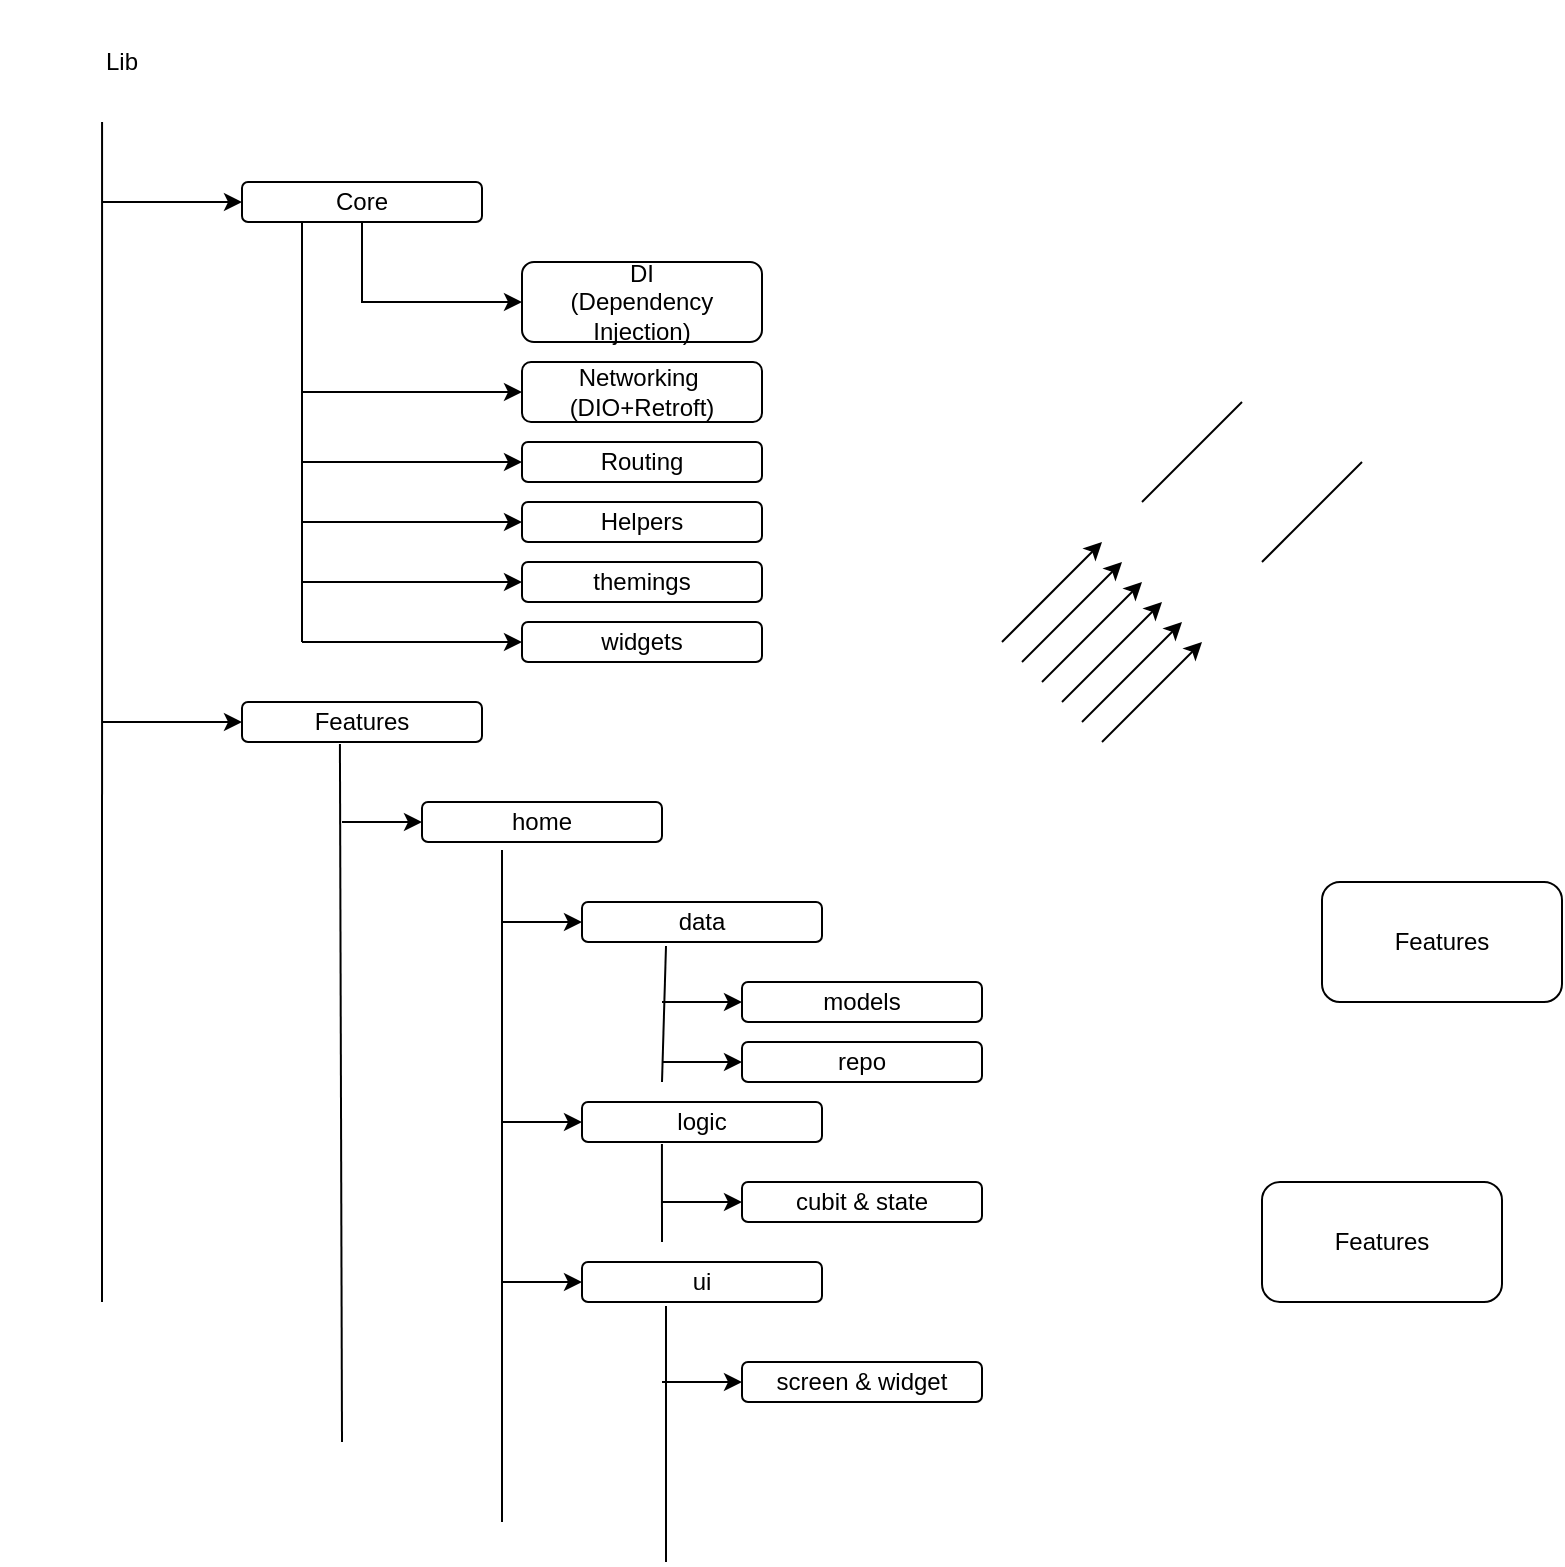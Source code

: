<mxfile version="24.3.1" type="device">
  <diagram name="Page-1" id="Bxei3aPrLeC2Twklt-ty">
    <mxGraphModel dx="1120" dy="500" grid="1" gridSize="10" guides="1" tooltips="1" connect="1" arrows="1" fold="1" page="1" pageScale="1" pageWidth="850" pageHeight="1100" math="0" shadow="0">
      <root>
        <mxCell id="0" />
        <mxCell id="1" parent="0" />
        <mxCell id="AnCnLKGEOdJfXO4lwvP3-1" value="Lib" style="whiteSpace=wrap;html=1;strokeColor=#FFFFFF;" vertex="1" parent="1">
          <mxGeometry x="30" y="20" width="120" height="60" as="geometry" />
        </mxCell>
        <mxCell id="AnCnLKGEOdJfXO4lwvP3-4" value="DI&lt;div&gt;(Dependency Injection)&lt;/div&gt;" style="rounded=1;whiteSpace=wrap;html=1;" vertex="1" parent="1">
          <mxGeometry x="290" y="150" width="120" height="40" as="geometry" />
        </mxCell>
        <mxCell id="AnCnLKGEOdJfXO4lwvP3-5" value="Networking&amp;nbsp;&lt;div&gt;(DIO+Retroft)&lt;/div&gt;" style="rounded=1;whiteSpace=wrap;html=1;" vertex="1" parent="1">
          <mxGeometry x="290" y="200" width="120" height="30" as="geometry" />
        </mxCell>
        <mxCell id="AnCnLKGEOdJfXO4lwvP3-6" value="Routing" style="rounded=1;whiteSpace=wrap;html=1;" vertex="1" parent="1">
          <mxGeometry x="290" y="240" width="120" height="20" as="geometry" />
        </mxCell>
        <mxCell id="AnCnLKGEOdJfXO4lwvP3-7" value="Features" style="rounded=1;whiteSpace=wrap;html=1;" vertex="1" parent="1">
          <mxGeometry x="150" y="370" width="120" height="20" as="geometry" />
        </mxCell>
        <mxCell id="AnCnLKGEOdJfXO4lwvP3-8" value="Helpers" style="rounded=1;whiteSpace=wrap;html=1;" vertex="1" parent="1">
          <mxGeometry x="290" y="270" width="120" height="20" as="geometry" />
        </mxCell>
        <mxCell id="AnCnLKGEOdJfXO4lwvP3-9" value="&lt;div&gt;widgets&lt;/div&gt;" style="rounded=1;whiteSpace=wrap;html=1;" vertex="1" parent="1">
          <mxGeometry x="290" y="330" width="120" height="20" as="geometry" />
        </mxCell>
        <mxCell id="AnCnLKGEOdJfXO4lwvP3-14" style="edgeStyle=orthogonalEdgeStyle;rounded=0;orthogonalLoop=1;jettySize=auto;html=1;exitX=0.5;exitY=1;exitDx=0;exitDy=0;entryX=0;entryY=0.5;entryDx=0;entryDy=0;" edge="1" parent="1" source="AnCnLKGEOdJfXO4lwvP3-10" target="AnCnLKGEOdJfXO4lwvP3-4">
          <mxGeometry relative="1" as="geometry" />
        </mxCell>
        <mxCell id="AnCnLKGEOdJfXO4lwvP3-10" value="Core" style="rounded=1;whiteSpace=wrap;html=1;" vertex="1" parent="1">
          <mxGeometry x="150" y="110" width="120" height="20" as="geometry" />
        </mxCell>
        <mxCell id="AnCnLKGEOdJfXO4lwvP3-11" value="themings" style="rounded=1;whiteSpace=wrap;html=1;" vertex="1" parent="1">
          <mxGeometry x="290" y="300" width="120" height="20" as="geometry" />
        </mxCell>
        <mxCell id="AnCnLKGEOdJfXO4lwvP3-15" value="" style="endArrow=none;html=1;rounded=0;entryX=0.25;entryY=1;entryDx=0;entryDy=0;" edge="1" parent="1" target="AnCnLKGEOdJfXO4lwvP3-10">
          <mxGeometry width="50" height="50" relative="1" as="geometry">
            <mxPoint x="180" y="340" as="sourcePoint" />
            <mxPoint x="450" y="160" as="targetPoint" />
          </mxGeometry>
        </mxCell>
        <mxCell id="AnCnLKGEOdJfXO4lwvP3-16" value="" style="endArrow=classic;html=1;rounded=0;entryX=0;entryY=0.5;entryDx=0;entryDy=0;" edge="1" parent="1" target="AnCnLKGEOdJfXO4lwvP3-5">
          <mxGeometry width="50" height="50" relative="1" as="geometry">
            <mxPoint x="180" y="215" as="sourcePoint" />
            <mxPoint x="230" y="170" as="targetPoint" />
          </mxGeometry>
        </mxCell>
        <mxCell id="AnCnLKGEOdJfXO4lwvP3-17" value="" style="endArrow=classic;html=1;rounded=0;entryX=0;entryY=0.5;entryDx=0;entryDy=0;" edge="1" parent="1" target="AnCnLKGEOdJfXO4lwvP3-6">
          <mxGeometry width="50" height="50" relative="1" as="geometry">
            <mxPoint x="180" y="250" as="sourcePoint" />
            <mxPoint x="460" y="170" as="targetPoint" />
          </mxGeometry>
        </mxCell>
        <mxCell id="AnCnLKGEOdJfXO4lwvP3-18" value="" style="endArrow=classic;html=1;rounded=0;entryX=0;entryY=0.5;entryDx=0;entryDy=0;" edge="1" parent="1" target="AnCnLKGEOdJfXO4lwvP3-8">
          <mxGeometry width="50" height="50" relative="1" as="geometry">
            <mxPoint x="180" y="280" as="sourcePoint" />
            <mxPoint x="470" y="180" as="targetPoint" />
          </mxGeometry>
        </mxCell>
        <mxCell id="AnCnLKGEOdJfXO4lwvP3-19" value="" style="endArrow=classic;html=1;rounded=0;entryX=0;entryY=0.5;entryDx=0;entryDy=0;" edge="1" parent="1" target="AnCnLKGEOdJfXO4lwvP3-11">
          <mxGeometry width="50" height="50" relative="1" as="geometry">
            <mxPoint x="180" y="310" as="sourcePoint" />
            <mxPoint x="480" y="190" as="targetPoint" />
          </mxGeometry>
        </mxCell>
        <mxCell id="AnCnLKGEOdJfXO4lwvP3-20" value="" style="endArrow=classic;html=1;rounded=0;entryX=0;entryY=0.5;entryDx=0;entryDy=0;" edge="1" parent="1" target="AnCnLKGEOdJfXO4lwvP3-9">
          <mxGeometry width="50" height="50" relative="1" as="geometry">
            <mxPoint x="180" y="340" as="sourcePoint" />
            <mxPoint x="490" y="200" as="targetPoint" />
          </mxGeometry>
        </mxCell>
        <mxCell id="AnCnLKGEOdJfXO4lwvP3-21" value="" style="endArrow=classic;html=1;rounded=0;entryX=0;entryY=0.5;entryDx=0;entryDy=0;" edge="1" parent="1" target="AnCnLKGEOdJfXO4lwvP3-10">
          <mxGeometry width="50" height="50" relative="1" as="geometry">
            <mxPoint x="80" y="120" as="sourcePoint" />
            <mxPoint x="500" y="210" as="targetPoint" />
          </mxGeometry>
        </mxCell>
        <mxCell id="AnCnLKGEOdJfXO4lwvP3-22" value="" style="endArrow=classic;html=1;rounded=0;entryX=0;entryY=0.5;entryDx=0;entryDy=0;" edge="1" parent="1" target="AnCnLKGEOdJfXO4lwvP3-7">
          <mxGeometry width="50" height="50" relative="1" as="geometry">
            <mxPoint x="80" y="380" as="sourcePoint" />
            <mxPoint x="510" y="220" as="targetPoint" />
          </mxGeometry>
        </mxCell>
        <mxCell id="AnCnLKGEOdJfXO4lwvP3-23" value="" style="endArrow=classic;html=1;rounded=0;" edge="1" parent="1" target="AnCnLKGEOdJfXO4lwvP3-29">
          <mxGeometry width="50" height="50" relative="1" as="geometry">
            <mxPoint x="200" y="430" as="sourcePoint" />
            <mxPoint x="520" y="230" as="targetPoint" />
          </mxGeometry>
        </mxCell>
        <mxCell id="AnCnLKGEOdJfXO4lwvP3-24" value="" style="endArrow=classic;html=1;rounded=0;entryX=0;entryY=0.5;entryDx=0;entryDy=0;" edge="1" parent="1" target="AnCnLKGEOdJfXO4lwvP3-28">
          <mxGeometry width="50" height="50" relative="1" as="geometry">
            <mxPoint x="280" y="480" as="sourcePoint" />
            <mxPoint x="530" y="240" as="targetPoint" />
          </mxGeometry>
        </mxCell>
        <mxCell id="AnCnLKGEOdJfXO4lwvP3-25" value="" style="endArrow=classic;html=1;rounded=0;" edge="1" parent="1" target="AnCnLKGEOdJfXO4lwvP3-34">
          <mxGeometry width="50" height="50" relative="1" as="geometry">
            <mxPoint x="280" y="580" as="sourcePoint" />
            <mxPoint x="540" y="250" as="targetPoint" />
          </mxGeometry>
        </mxCell>
        <mxCell id="AnCnLKGEOdJfXO4lwvP3-26" value="" style="endArrow=classic;html=1;rounded=0;" edge="1" parent="1" target="AnCnLKGEOdJfXO4lwvP3-33">
          <mxGeometry width="50" height="50" relative="1" as="geometry">
            <mxPoint x="280" y="660" as="sourcePoint" />
            <mxPoint x="550" y="260" as="targetPoint" />
          </mxGeometry>
        </mxCell>
        <mxCell id="AnCnLKGEOdJfXO4lwvP3-27" value="" style="endArrow=classic;html=1;rounded=0;" edge="1" parent="1" target="AnCnLKGEOdJfXO4lwvP3-32">
          <mxGeometry width="50" height="50" relative="1" as="geometry">
            <mxPoint x="360" y="520" as="sourcePoint" />
            <mxPoint x="560" y="270" as="targetPoint" />
          </mxGeometry>
        </mxCell>
        <mxCell id="AnCnLKGEOdJfXO4lwvP3-28" value="data" style="rounded=1;whiteSpace=wrap;html=1;" vertex="1" parent="1">
          <mxGeometry x="320" y="470" width="120" height="20" as="geometry" />
        </mxCell>
        <mxCell id="AnCnLKGEOdJfXO4lwvP3-29" value="home" style="rounded=1;whiteSpace=wrap;html=1;" vertex="1" parent="1">
          <mxGeometry x="240" y="420" width="120" height="20" as="geometry" />
        </mxCell>
        <mxCell id="AnCnLKGEOdJfXO4lwvP3-30" value="repo" style="rounded=1;whiteSpace=wrap;html=1;" vertex="1" parent="1">
          <mxGeometry x="400" y="540" width="120" height="20" as="geometry" />
        </mxCell>
        <mxCell id="AnCnLKGEOdJfXO4lwvP3-31" value="Features" style="rounded=1;whiteSpace=wrap;html=1;" vertex="1" parent="1">
          <mxGeometry x="690" y="460" width="120" height="60" as="geometry" />
        </mxCell>
        <mxCell id="AnCnLKGEOdJfXO4lwvP3-32" value="models" style="rounded=1;whiteSpace=wrap;html=1;" vertex="1" parent="1">
          <mxGeometry x="400" y="510" width="120" height="20" as="geometry" />
        </mxCell>
        <mxCell id="AnCnLKGEOdJfXO4lwvP3-33" value="ui" style="rounded=1;whiteSpace=wrap;html=1;" vertex="1" parent="1">
          <mxGeometry x="320" y="650" width="120" height="20" as="geometry" />
        </mxCell>
        <mxCell id="AnCnLKGEOdJfXO4lwvP3-34" value="logic" style="rounded=1;whiteSpace=wrap;html=1;" vertex="1" parent="1">
          <mxGeometry x="320" y="570" width="120" height="20" as="geometry" />
        </mxCell>
        <mxCell id="AnCnLKGEOdJfXO4lwvP3-35" value="" style="endArrow=none;html=1;rounded=0;entryX=0.417;entryY=1;entryDx=0;entryDy=0;entryPerimeter=0;" edge="1" parent="1" target="AnCnLKGEOdJfXO4lwvP3-1">
          <mxGeometry width="50" height="50" relative="1" as="geometry">
            <mxPoint x="80" y="670" as="sourcePoint" />
            <mxPoint x="450" y="100" as="targetPoint" />
          </mxGeometry>
        </mxCell>
        <mxCell id="AnCnLKGEOdJfXO4lwvP3-36" value="Features" style="rounded=1;whiteSpace=wrap;html=1;" vertex="1" parent="1">
          <mxGeometry x="660" y="610" width="120" height="60" as="geometry" />
        </mxCell>
        <mxCell id="AnCnLKGEOdJfXO4lwvP3-37" value="screen &amp;amp; widget" style="rounded=1;whiteSpace=wrap;html=1;" vertex="1" parent="1">
          <mxGeometry x="400" y="700" width="120" height="20" as="geometry" />
        </mxCell>
        <mxCell id="AnCnLKGEOdJfXO4lwvP3-38" value="cubit &amp;amp; state" style="rounded=1;whiteSpace=wrap;html=1;" vertex="1" parent="1">
          <mxGeometry x="400" y="610" width="120" height="20" as="geometry" />
        </mxCell>
        <mxCell id="AnCnLKGEOdJfXO4lwvP3-39" value="" style="endArrow=none;html=1;rounded=0;entryX=0.408;entryY=1.05;entryDx=0;entryDy=0;entryPerimeter=0;" edge="1" parent="1" target="AnCnLKGEOdJfXO4lwvP3-7">
          <mxGeometry width="50" height="50" relative="1" as="geometry">
            <mxPoint x="200" y="740" as="sourcePoint" />
            <mxPoint x="450" y="460" as="targetPoint" />
          </mxGeometry>
        </mxCell>
        <mxCell id="AnCnLKGEOdJfXO4lwvP3-40" value="" style="endArrow=none;html=1;rounded=0;" edge="1" parent="1">
          <mxGeometry width="50" height="50" relative="1" as="geometry">
            <mxPoint x="280" y="444" as="sourcePoint" />
            <mxPoint x="280" y="780" as="targetPoint" />
          </mxGeometry>
        </mxCell>
        <mxCell id="AnCnLKGEOdJfXO4lwvP3-42" value="" style="endArrow=none;html=1;rounded=0;entryX=0.35;entryY=1.1;entryDx=0;entryDy=0;entryPerimeter=0;" edge="1" parent="1" target="AnCnLKGEOdJfXO4lwvP3-28">
          <mxGeometry width="50" height="50" relative="1" as="geometry">
            <mxPoint x="360" y="560" as="sourcePoint" />
            <mxPoint x="450" y="470" as="targetPoint" />
          </mxGeometry>
        </mxCell>
        <mxCell id="AnCnLKGEOdJfXO4lwvP3-43" value="" style="endArrow=classic;html=1;rounded=0;" edge="1" parent="1" target="AnCnLKGEOdJfXO4lwvP3-30">
          <mxGeometry width="50" height="50" relative="1" as="geometry">
            <mxPoint x="360" y="550" as="sourcePoint" />
            <mxPoint x="570" y="280" as="targetPoint" />
          </mxGeometry>
        </mxCell>
        <mxCell id="AnCnLKGEOdJfXO4lwvP3-44" value="" style="endArrow=classic;html=1;rounded=0;" edge="1" parent="1">
          <mxGeometry width="50" height="50" relative="1" as="geometry">
            <mxPoint x="530" y="340" as="sourcePoint" />
            <mxPoint x="580" y="290" as="targetPoint" />
          </mxGeometry>
        </mxCell>
        <mxCell id="AnCnLKGEOdJfXO4lwvP3-45" value="" style="endArrow=classic;html=1;rounded=0;" edge="1" parent="1">
          <mxGeometry width="50" height="50" relative="1" as="geometry">
            <mxPoint x="540" y="350" as="sourcePoint" />
            <mxPoint x="590" y="300" as="targetPoint" />
          </mxGeometry>
        </mxCell>
        <mxCell id="AnCnLKGEOdJfXO4lwvP3-46" value="" style="endArrow=classic;html=1;rounded=0;" edge="1" parent="1">
          <mxGeometry width="50" height="50" relative="1" as="geometry">
            <mxPoint x="550" y="360" as="sourcePoint" />
            <mxPoint x="600" y="310" as="targetPoint" />
          </mxGeometry>
        </mxCell>
        <mxCell id="AnCnLKGEOdJfXO4lwvP3-47" value="" style="endArrow=classic;html=1;rounded=0;" edge="1" parent="1">
          <mxGeometry width="50" height="50" relative="1" as="geometry">
            <mxPoint x="560" y="370" as="sourcePoint" />
            <mxPoint x="610" y="320" as="targetPoint" />
          </mxGeometry>
        </mxCell>
        <mxCell id="AnCnLKGEOdJfXO4lwvP3-48" value="" style="endArrow=classic;html=1;rounded=0;" edge="1" parent="1">
          <mxGeometry width="50" height="50" relative="1" as="geometry">
            <mxPoint x="570" y="380" as="sourcePoint" />
            <mxPoint x="620" y="330" as="targetPoint" />
          </mxGeometry>
        </mxCell>
        <mxCell id="AnCnLKGEOdJfXO4lwvP3-49" value="" style="endArrow=classic;html=1;rounded=0;" edge="1" parent="1">
          <mxGeometry width="50" height="50" relative="1" as="geometry">
            <mxPoint x="580" y="390" as="sourcePoint" />
            <mxPoint x="630" y="340" as="targetPoint" />
          </mxGeometry>
        </mxCell>
        <mxCell id="AnCnLKGEOdJfXO4lwvP3-50" value="" style="endArrow=none;html=1;rounded=0;entryX=0.333;entryY=1.05;entryDx=0;entryDy=0;entryPerimeter=0;" edge="1" parent="1" target="AnCnLKGEOdJfXO4lwvP3-34">
          <mxGeometry width="50" height="50" relative="1" as="geometry">
            <mxPoint x="360" y="640" as="sourcePoint" />
            <mxPoint x="370" y="595" as="targetPoint" />
          </mxGeometry>
        </mxCell>
        <mxCell id="AnCnLKGEOdJfXO4lwvP3-51" value="" style="endArrow=classic;html=1;rounded=0;entryX=0;entryY=0.5;entryDx=0;entryDy=0;" edge="1" parent="1" target="AnCnLKGEOdJfXO4lwvP3-37">
          <mxGeometry width="50" height="50" relative="1" as="geometry">
            <mxPoint x="360" y="710" as="sourcePoint" />
            <mxPoint x="640" y="350" as="targetPoint" />
          </mxGeometry>
        </mxCell>
        <mxCell id="AnCnLKGEOdJfXO4lwvP3-52" value="" style="endArrow=classic;html=1;rounded=0;" edge="1" parent="1" target="AnCnLKGEOdJfXO4lwvP3-38">
          <mxGeometry width="50" height="50" relative="1" as="geometry">
            <mxPoint x="360" y="620" as="sourcePoint" />
            <mxPoint x="650" y="360" as="targetPoint" />
          </mxGeometry>
        </mxCell>
        <mxCell id="AnCnLKGEOdJfXO4lwvP3-53" value="" style="endArrow=none;html=1;rounded=0;" edge="1" parent="1">
          <mxGeometry width="50" height="50" relative="1" as="geometry">
            <mxPoint x="660" y="300" as="sourcePoint" />
            <mxPoint x="710" y="250" as="targetPoint" />
          </mxGeometry>
        </mxCell>
        <mxCell id="AnCnLKGEOdJfXO4lwvP3-54" value="" style="endArrow=none;html=1;rounded=0;" edge="1" parent="1">
          <mxGeometry width="50" height="50" relative="1" as="geometry">
            <mxPoint x="600" y="270" as="sourcePoint" />
            <mxPoint x="650" y="220" as="targetPoint" />
          </mxGeometry>
        </mxCell>
        <mxCell id="AnCnLKGEOdJfXO4lwvP3-55" value="" style="endArrow=none;html=1;rounded=0;exitX=0.35;exitY=1.1;exitDx=0;exitDy=0;exitPerimeter=0;" edge="1" parent="1" source="AnCnLKGEOdJfXO4lwvP3-33">
          <mxGeometry width="50" height="50" relative="1" as="geometry">
            <mxPoint x="430" y="470" as="sourcePoint" />
            <mxPoint x="362" y="800" as="targetPoint" />
          </mxGeometry>
        </mxCell>
      </root>
    </mxGraphModel>
  </diagram>
</mxfile>
